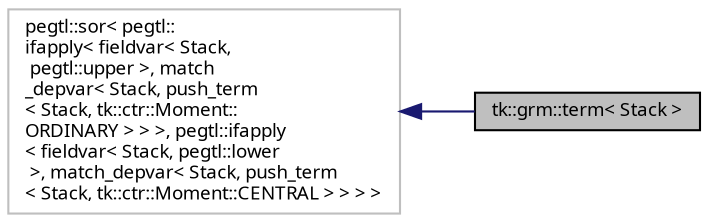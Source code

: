 digraph "tk::grm::term&lt; Stack &gt;"
{
 // INTERACTIVE_SVG=YES
  bgcolor="transparent";
  edge [fontname="sans-serif",fontsize="9",labelfontname="sans-serif",labelfontsize="9"];
  node [fontname="sans-serif",fontsize="9",shape=record];
  rankdir="LR";
  Node1 [label="tk::grm::term\< Stack \>",height=0.2,width=0.4,color="black", fillcolor="grey75", style="filled", fontcolor="black"];
  Node2 -> Node1 [dir="back",color="midnightblue",fontsize="9",style="solid",fontname="sans-serif"];
  Node2 [label="pegtl::sor\< pegtl::\lifapply\< fieldvar\< Stack,\l pegtl::upper \>, match\l_depvar\< Stack, push_term\l\< Stack, tk::ctr::Moment::\lORDINARY \> \> \>, pegtl::ifapply\l\< fieldvar\< Stack, pegtl::lower\l \>, match_depvar\< Stack, push_term\l\< Stack, tk::ctr::Moment::CENTRAL \> \> \> \>",height=0.2,width=0.4,color="grey75"];
}
